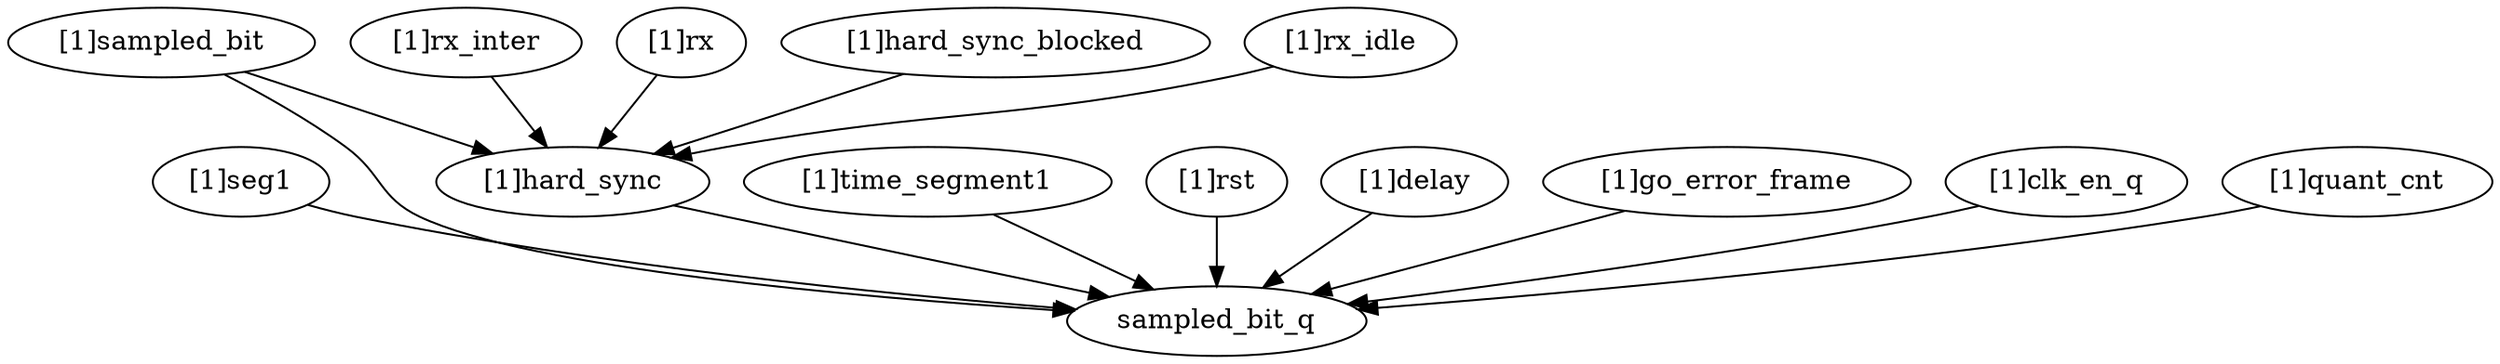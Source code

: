 strict digraph "" {
	"[1]seg1"	 [complexity=4,
		importance=0.108781603157,
		rank=0.0271954007893];
	sampled_bit_q	 [complexity=0,
		importance=0.0440600761443,
		rank=0.0];
	"[1]seg1" -> sampled_bit_q;
	"[1]sampled_bit"	 [complexity=8,
		importance=0.190579997877,
		rank=0.0238224997346];
	"[1]sampled_bit" -> sampled_bit_q;
	"[1]hard_sync"	 [complexity=2,
		importance=0.143581443466,
		rank=0.071790721733];
	"[1]sampled_bit" -> "[1]hard_sync";
	"[1]time_segment1"	 [complexity=4,
		importance=0.100260345541,
		rank=0.0250650863852];
	"[1]time_segment1" -> sampled_bit_q;
	"[1]rst"	 [complexity=1,
		importance=0.18838049783,
		rank=0.18838049783];
	"[1]rst" -> sampled_bit_q;
	"[1]rx_inter"	 [complexity=8,
		importance=0.155721636718,
		rank=0.0194652045898];
	"[1]rx_inter" -> "[1]hard_sync";
	"[1]delay"	 [complexity=4,
		importance=0.151613588733,
		rank=0.0379033971833];
	"[1]delay" -> sampled_bit_q;
	"[1]go_error_frame"	 [complexity=1,
		importance=0.144320421685,
		rank=0.144320421685];
	"[1]go_error_frame" -> sampled_bit_q;
	"[1]rx"	 [complexity=8,
		importance=0.155721636718,
		rank=0.0194652045898];
	"[1]rx" -> "[1]hard_sync";
	"[1]hard_sync_blocked"	 [complexity=8,
		importance=0.211218093201,
		rank=0.0264022616501];
	"[1]hard_sync_blocked" -> "[1]hard_sync";
	"[1]rx_idle"	 [complexity=8,
		importance=0.155721636718,
		rank=0.0194652045898];
	"[1]rx_idle" -> "[1]hard_sync";
	"[1]clk_en_q"	 [complexity=2,
		importance=0.105978817201,
		rank=0.0529894086007];
	"[1]clk_en_q" -> sampled_bit_q;
	"[1]quant_cnt"	 [complexity=4,
		importance=0.116718951228,
		rank=0.029179737807];
	"[1]quant_cnt" -> sampled_bit_q;
	"[1]hard_sync" -> sampled_bit_q;
}
